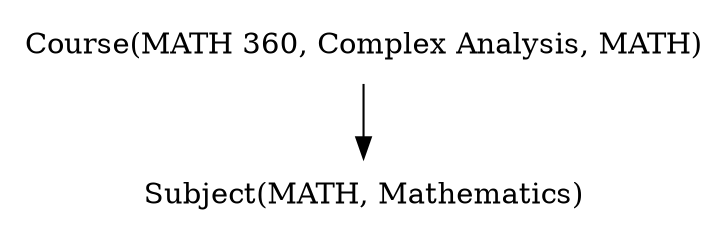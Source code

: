 digraph G {
node [shape=plaintext]; {node [label="Course(MATH 360, Complex Analysis, MATH)"] course;}
node [shape=plaintext]; {node [label="Subject(MATH, Mathematics)"] subject;}

course -> subject;
}
